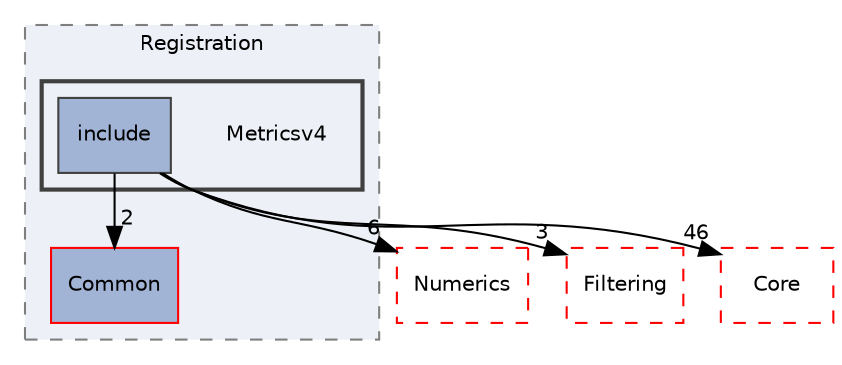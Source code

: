 digraph "Metricsv4"
{
 // LATEX_PDF_SIZE
  edge [fontname="Helvetica",fontsize="10",labelfontname="Helvetica",labelfontsize="10"];
  node [fontname="Helvetica",fontsize="10",shape=record];
  compound=true
  subgraph clusterdir_0ad122d8d0ab9b1e48b88184c41a4a8e {
    graph [ bgcolor="#edf0f7", pencolor="grey50", style="filled,dashed,", label="Registration", fontname="Helvetica", fontsize="10", URL="dir_0ad122d8d0ab9b1e48b88184c41a4a8e.html"]
  dir_d9399f076f2daa9185c46a80ce8bb51d [shape=box, label="Common", style="filled,", fillcolor="#a2b4d6", color="red", URL="dir_d9399f076f2daa9185c46a80ce8bb51d.html"];
  subgraph clusterdir_ef773e2d868458c7f284575dad67a4b0 {
    graph [ bgcolor="#edf0f7", pencolor="grey25", style="filled,bold,", label="", fontname="Helvetica", fontsize="10", URL="dir_ef773e2d868458c7f284575dad67a4b0.html"]
    dir_ef773e2d868458c7f284575dad67a4b0 [shape=plaintext, label="Metricsv4"];
  dir_38865e5194ede9d36949f58947e054e4 [shape=box, label="include", style="filled,", fillcolor="#a2b4d6", color="grey25", URL="dir_38865e5194ede9d36949f58947e054e4.html"];
  }
  }
  dir_57605c80b6a7e87d0adba2f2655cc3cb [shape=box, label="Numerics", style="dashed,", fillcolor="#edf0f7", color="red", URL="dir_57605c80b6a7e87d0adba2f2655cc3cb.html"];
  dir_6724b11ef9ad676a0a0c31463bff1d93 [shape=box, label="Filtering", style="dashed,", fillcolor="#edf0f7", color="red", URL="dir_6724b11ef9ad676a0a0c31463bff1d93.html"];
  dir_cac7f9cecb9aa42a0bd05452dddd8a21 [shape=box, label="Core", style="dashed,", fillcolor="#edf0f7", color="red", URL="dir_cac7f9cecb9aa42a0bd05452dddd8a21.html"];
  dir_38865e5194ede9d36949f58947e054e4->dir_57605c80b6a7e87d0adba2f2655cc3cb [headlabel="6", labeldistance=1.5 headhref="dir_000159_000210.html"];
  dir_38865e5194ede9d36949f58947e054e4->dir_6724b11ef9ad676a0a0c31463bff1d93 [headlabel="3", labeldistance=1.5 headhref="dir_000159_000030.html"];
  dir_38865e5194ede9d36949f58947e054e4->dir_cac7f9cecb9aa42a0bd05452dddd8a21 [headlabel="46", labeldistance=1.5 headhref="dir_000159_000014.html"];
  dir_38865e5194ede9d36949f58947e054e4->dir_d9399f076f2daa9185c46a80ce8bb51d [headlabel="2", labeldistance=1.5 headhref="dir_000159_000011.html"];
}
